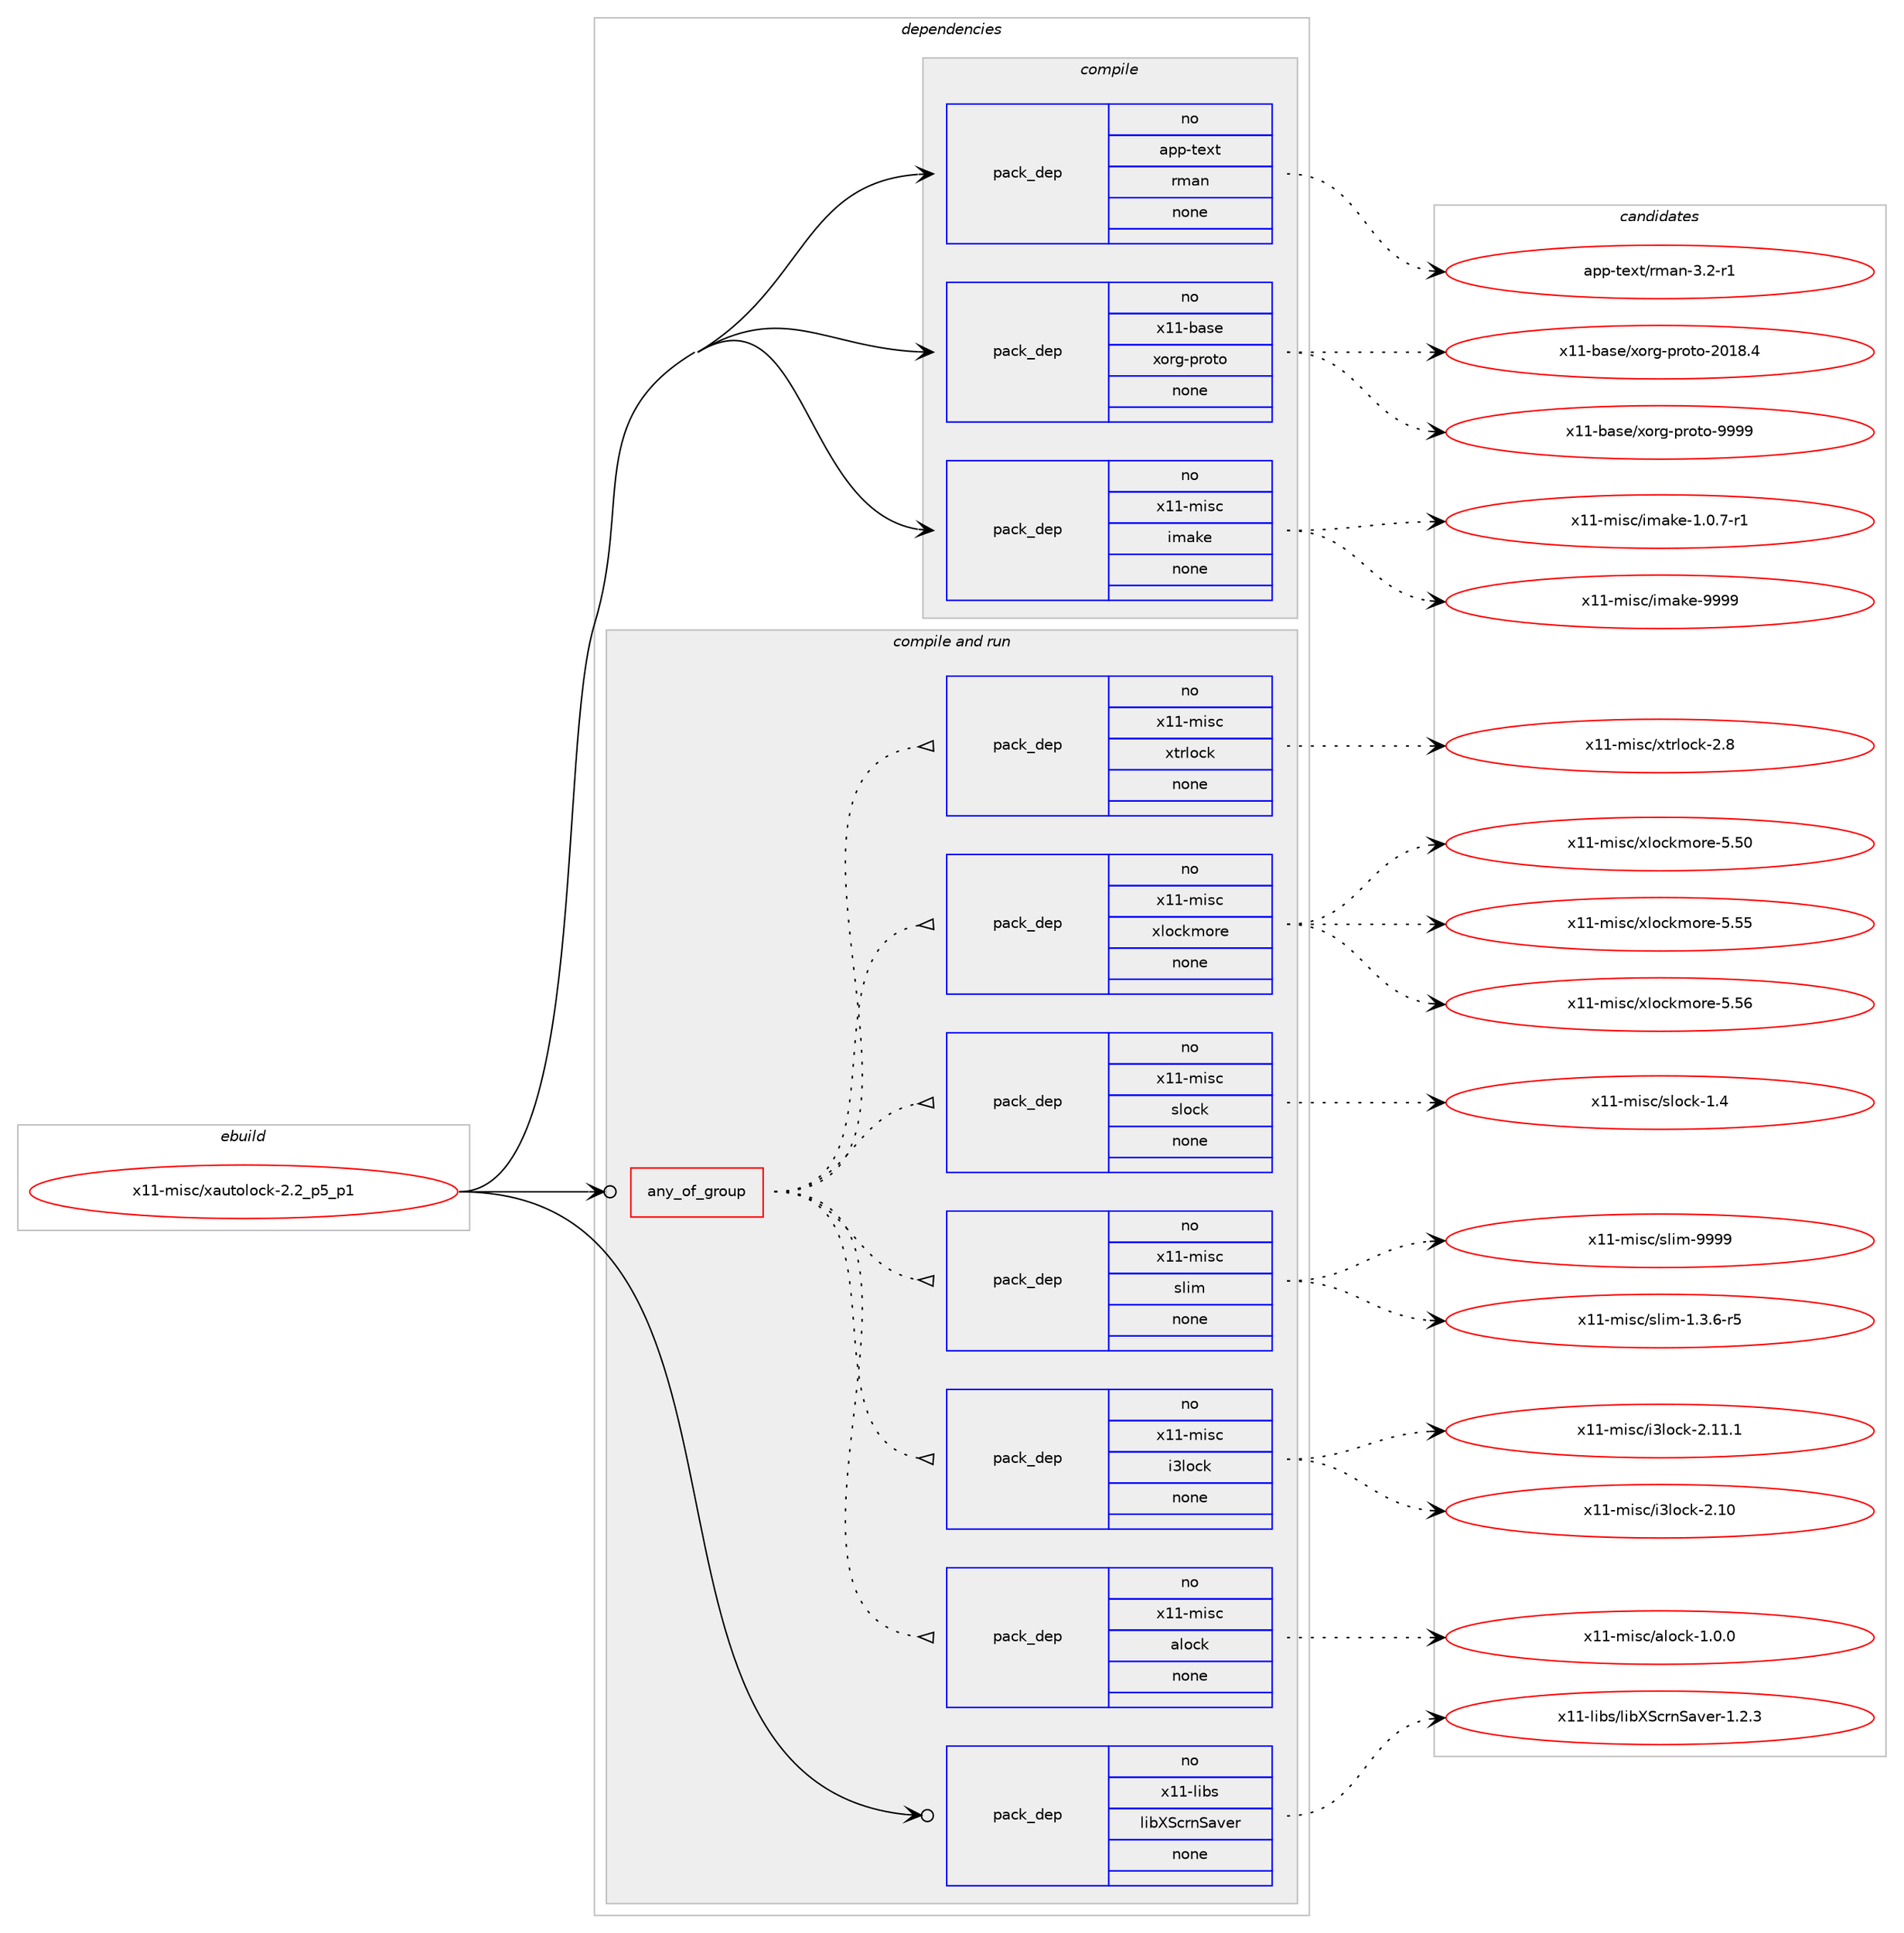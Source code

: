 digraph prolog {

# *************
# Graph options
# *************

newrank=true;
concentrate=true;
compound=true;
graph [rankdir=LR,fontname=Helvetica,fontsize=10,ranksep=1.5];#, ranksep=2.5, nodesep=0.2];
edge  [arrowhead=vee];
node  [fontname=Helvetica,fontsize=10];

# **********
# The ebuild
# **********

subgraph cluster_leftcol {
color=gray;
rank=same;
label=<<i>ebuild</i>>;
id [label="x11-misc/xautolock-2.2_p5_p1", color=red, width=4, href="../x11-misc/xautolock-2.2_p5_p1.svg"];
}

# ****************
# The dependencies
# ****************

subgraph cluster_midcol {
color=gray;
label=<<i>dependencies</i>>;
subgraph cluster_compile {
fillcolor="#eeeeee";
style=filled;
label=<<i>compile</i>>;
subgraph pack1268797 {
dependency1765306 [label=<<TABLE BORDER="0" CELLBORDER="1" CELLSPACING="0" CELLPADDING="4" WIDTH="220"><TR><TD ROWSPAN="6" CELLPADDING="30">pack_dep</TD></TR><TR><TD WIDTH="110">no</TD></TR><TR><TD>app-text</TD></TR><TR><TD>rman</TD></TR><TR><TD>none</TD></TR><TR><TD></TD></TR></TABLE>>, shape=none, color=blue];
}
id:e -> dependency1765306:w [weight=20,style="solid",arrowhead="vee"];
subgraph pack1268798 {
dependency1765307 [label=<<TABLE BORDER="0" CELLBORDER="1" CELLSPACING="0" CELLPADDING="4" WIDTH="220"><TR><TD ROWSPAN="6" CELLPADDING="30">pack_dep</TD></TR><TR><TD WIDTH="110">no</TD></TR><TR><TD>x11-base</TD></TR><TR><TD>xorg-proto</TD></TR><TR><TD>none</TD></TR><TR><TD></TD></TR></TABLE>>, shape=none, color=blue];
}
id:e -> dependency1765307:w [weight=20,style="solid",arrowhead="vee"];
subgraph pack1268799 {
dependency1765308 [label=<<TABLE BORDER="0" CELLBORDER="1" CELLSPACING="0" CELLPADDING="4" WIDTH="220"><TR><TD ROWSPAN="6" CELLPADDING="30">pack_dep</TD></TR><TR><TD WIDTH="110">no</TD></TR><TR><TD>x11-misc</TD></TR><TR><TD>imake</TD></TR><TR><TD>none</TD></TR><TR><TD></TD></TR></TABLE>>, shape=none, color=blue];
}
id:e -> dependency1765308:w [weight=20,style="solid",arrowhead="vee"];
}
subgraph cluster_compileandrun {
fillcolor="#eeeeee";
style=filled;
label=<<i>compile and run</i>>;
subgraph any28724 {
dependency1765309 [label=<<TABLE BORDER="0" CELLBORDER="1" CELLSPACING="0" CELLPADDING="4"><TR><TD CELLPADDING="10">any_of_group</TD></TR></TABLE>>, shape=none, color=red];subgraph pack1268800 {
dependency1765310 [label=<<TABLE BORDER="0" CELLBORDER="1" CELLSPACING="0" CELLPADDING="4" WIDTH="220"><TR><TD ROWSPAN="6" CELLPADDING="30">pack_dep</TD></TR><TR><TD WIDTH="110">no</TD></TR><TR><TD>x11-misc</TD></TR><TR><TD>alock</TD></TR><TR><TD>none</TD></TR><TR><TD></TD></TR></TABLE>>, shape=none, color=blue];
}
dependency1765309:e -> dependency1765310:w [weight=20,style="dotted",arrowhead="oinv"];
subgraph pack1268801 {
dependency1765311 [label=<<TABLE BORDER="0" CELLBORDER="1" CELLSPACING="0" CELLPADDING="4" WIDTH="220"><TR><TD ROWSPAN="6" CELLPADDING="30">pack_dep</TD></TR><TR><TD WIDTH="110">no</TD></TR><TR><TD>x11-misc</TD></TR><TR><TD>i3lock</TD></TR><TR><TD>none</TD></TR><TR><TD></TD></TR></TABLE>>, shape=none, color=blue];
}
dependency1765309:e -> dependency1765311:w [weight=20,style="dotted",arrowhead="oinv"];
subgraph pack1268802 {
dependency1765312 [label=<<TABLE BORDER="0" CELLBORDER="1" CELLSPACING="0" CELLPADDING="4" WIDTH="220"><TR><TD ROWSPAN="6" CELLPADDING="30">pack_dep</TD></TR><TR><TD WIDTH="110">no</TD></TR><TR><TD>x11-misc</TD></TR><TR><TD>slim</TD></TR><TR><TD>none</TD></TR><TR><TD></TD></TR></TABLE>>, shape=none, color=blue];
}
dependency1765309:e -> dependency1765312:w [weight=20,style="dotted",arrowhead="oinv"];
subgraph pack1268803 {
dependency1765313 [label=<<TABLE BORDER="0" CELLBORDER="1" CELLSPACING="0" CELLPADDING="4" WIDTH="220"><TR><TD ROWSPAN="6" CELLPADDING="30">pack_dep</TD></TR><TR><TD WIDTH="110">no</TD></TR><TR><TD>x11-misc</TD></TR><TR><TD>slock</TD></TR><TR><TD>none</TD></TR><TR><TD></TD></TR></TABLE>>, shape=none, color=blue];
}
dependency1765309:e -> dependency1765313:w [weight=20,style="dotted",arrowhead="oinv"];
subgraph pack1268804 {
dependency1765314 [label=<<TABLE BORDER="0" CELLBORDER="1" CELLSPACING="0" CELLPADDING="4" WIDTH="220"><TR><TD ROWSPAN="6" CELLPADDING="30">pack_dep</TD></TR><TR><TD WIDTH="110">no</TD></TR><TR><TD>x11-misc</TD></TR><TR><TD>xlockmore</TD></TR><TR><TD>none</TD></TR><TR><TD></TD></TR></TABLE>>, shape=none, color=blue];
}
dependency1765309:e -> dependency1765314:w [weight=20,style="dotted",arrowhead="oinv"];
subgraph pack1268805 {
dependency1765315 [label=<<TABLE BORDER="0" CELLBORDER="1" CELLSPACING="0" CELLPADDING="4" WIDTH="220"><TR><TD ROWSPAN="6" CELLPADDING="30">pack_dep</TD></TR><TR><TD WIDTH="110">no</TD></TR><TR><TD>x11-misc</TD></TR><TR><TD>xtrlock</TD></TR><TR><TD>none</TD></TR><TR><TD></TD></TR></TABLE>>, shape=none, color=blue];
}
dependency1765309:e -> dependency1765315:w [weight=20,style="dotted",arrowhead="oinv"];
}
id:e -> dependency1765309:w [weight=20,style="solid",arrowhead="odotvee"];
subgraph pack1268806 {
dependency1765316 [label=<<TABLE BORDER="0" CELLBORDER="1" CELLSPACING="0" CELLPADDING="4" WIDTH="220"><TR><TD ROWSPAN="6" CELLPADDING="30">pack_dep</TD></TR><TR><TD WIDTH="110">no</TD></TR><TR><TD>x11-libs</TD></TR><TR><TD>libXScrnSaver</TD></TR><TR><TD>none</TD></TR><TR><TD></TD></TR></TABLE>>, shape=none, color=blue];
}
id:e -> dependency1765316:w [weight=20,style="solid",arrowhead="odotvee"];
}
subgraph cluster_run {
fillcolor="#eeeeee";
style=filled;
label=<<i>run</i>>;
}
}

# **************
# The candidates
# **************

subgraph cluster_choices {
rank=same;
color=gray;
label=<<i>candidates</i>>;

subgraph choice1268797 {
color=black;
nodesep=1;
choice97112112451161011201164711410997110455146504511449 [label="app-text/rman-3.2-r1", color=red, width=4,href="../app-text/rman-3.2-r1.svg"];
dependency1765306:e -> choice97112112451161011201164711410997110455146504511449:w [style=dotted,weight="100"];
}
subgraph choice1268798 {
color=black;
nodesep=1;
choice1204949459897115101471201111141034511211411111611145504849564652 [label="x11-base/xorg-proto-2018.4", color=red, width=4,href="../x11-base/xorg-proto-2018.4.svg"];
choice120494945989711510147120111114103451121141111161114557575757 [label="x11-base/xorg-proto-9999", color=red, width=4,href="../x11-base/xorg-proto-9999.svg"];
dependency1765307:e -> choice1204949459897115101471201111141034511211411111611145504849564652:w [style=dotted,weight="100"];
dependency1765307:e -> choice120494945989711510147120111114103451121141111161114557575757:w [style=dotted,weight="100"];
}
subgraph choice1268799 {
color=black;
nodesep=1;
choice1204949451091051159947105109971071014549464846554511449 [label="x11-misc/imake-1.0.7-r1", color=red, width=4,href="../x11-misc/imake-1.0.7-r1.svg"];
choice1204949451091051159947105109971071014557575757 [label="x11-misc/imake-9999", color=red, width=4,href="../x11-misc/imake-9999.svg"];
dependency1765308:e -> choice1204949451091051159947105109971071014549464846554511449:w [style=dotted,weight="100"];
dependency1765308:e -> choice1204949451091051159947105109971071014557575757:w [style=dotted,weight="100"];
}
subgraph choice1268800 {
color=black;
nodesep=1;
choice12049494510910511599479710811199107454946484648 [label="x11-misc/alock-1.0.0", color=red, width=4,href="../x11-misc/alock-1.0.0.svg"];
dependency1765310:e -> choice12049494510910511599479710811199107454946484648:w [style=dotted,weight="100"];
}
subgraph choice1268801 {
color=black;
nodesep=1;
choice120494945109105115994710551108111991074550464948 [label="x11-misc/i3lock-2.10", color=red, width=4,href="../x11-misc/i3lock-2.10.svg"];
choice1204949451091051159947105511081119910745504649494649 [label="x11-misc/i3lock-2.11.1", color=red, width=4,href="../x11-misc/i3lock-2.11.1.svg"];
dependency1765311:e -> choice120494945109105115994710551108111991074550464948:w [style=dotted,weight="100"];
dependency1765311:e -> choice1204949451091051159947105511081119910745504649494649:w [style=dotted,weight="100"];
}
subgraph choice1268802 {
color=black;
nodesep=1;
choice12049494510910511599471151081051094549465146544511453 [label="x11-misc/slim-1.3.6-r5", color=red, width=4,href="../x11-misc/slim-1.3.6-r5.svg"];
choice12049494510910511599471151081051094557575757 [label="x11-misc/slim-9999", color=red, width=4,href="../x11-misc/slim-9999.svg"];
dependency1765312:e -> choice12049494510910511599471151081051094549465146544511453:w [style=dotted,weight="100"];
dependency1765312:e -> choice12049494510910511599471151081051094557575757:w [style=dotted,weight="100"];
}
subgraph choice1268803 {
color=black;
nodesep=1;
choice12049494510910511599471151081119910745494652 [label="x11-misc/slock-1.4", color=red, width=4,href="../x11-misc/slock-1.4.svg"];
dependency1765313:e -> choice12049494510910511599471151081119910745494652:w [style=dotted,weight="100"];
}
subgraph choice1268804 {
color=black;
nodesep=1;
choice1204949451091051159947120108111991071091111141014553465348 [label="x11-misc/xlockmore-5.50", color=red, width=4,href="../x11-misc/xlockmore-5.50.svg"];
choice1204949451091051159947120108111991071091111141014553465353 [label="x11-misc/xlockmore-5.55", color=red, width=4,href="../x11-misc/xlockmore-5.55.svg"];
choice1204949451091051159947120108111991071091111141014553465354 [label="x11-misc/xlockmore-5.56", color=red, width=4,href="../x11-misc/xlockmore-5.56.svg"];
dependency1765314:e -> choice1204949451091051159947120108111991071091111141014553465348:w [style=dotted,weight="100"];
dependency1765314:e -> choice1204949451091051159947120108111991071091111141014553465353:w [style=dotted,weight="100"];
dependency1765314:e -> choice1204949451091051159947120108111991071091111141014553465354:w [style=dotted,weight="100"];
}
subgraph choice1268805 {
color=black;
nodesep=1;
choice12049494510910511599471201161141081119910745504656 [label="x11-misc/xtrlock-2.8", color=red, width=4,href="../x11-misc/xtrlock-2.8.svg"];
dependency1765315:e -> choice12049494510910511599471201161141081119910745504656:w [style=dotted,weight="100"];
}
subgraph choice1268806 {
color=black;
nodesep=1;
choice1204949451081059811547108105988883991141108397118101114454946504651 [label="x11-libs/libXScrnSaver-1.2.3", color=red, width=4,href="../x11-libs/libXScrnSaver-1.2.3.svg"];
dependency1765316:e -> choice1204949451081059811547108105988883991141108397118101114454946504651:w [style=dotted,weight="100"];
}
}

}
